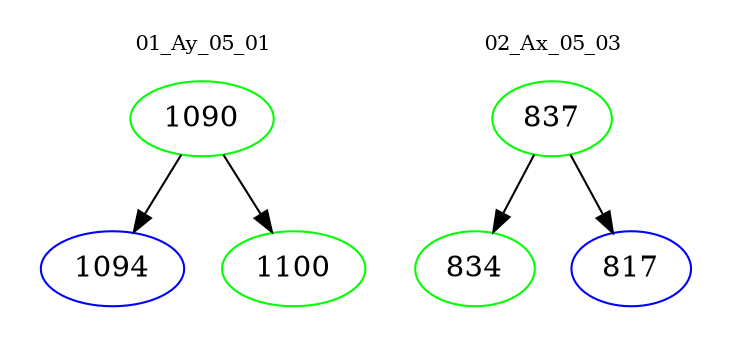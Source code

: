 digraph{
subgraph cluster_0 {
color = white
label = "01_Ay_05_01";
fontsize=10;
T0_1090 [label="1090", color="green"]
T0_1090 -> T0_1094 [color="black"]
T0_1094 [label="1094", color="blue"]
T0_1090 -> T0_1100 [color="black"]
T0_1100 [label="1100", color="green"]
}
subgraph cluster_1 {
color = white
label = "02_Ax_05_03";
fontsize=10;
T1_837 [label="837", color="green"]
T1_837 -> T1_834 [color="black"]
T1_834 [label="834", color="green"]
T1_837 -> T1_817 [color="black"]
T1_817 [label="817", color="blue"]
}
}
